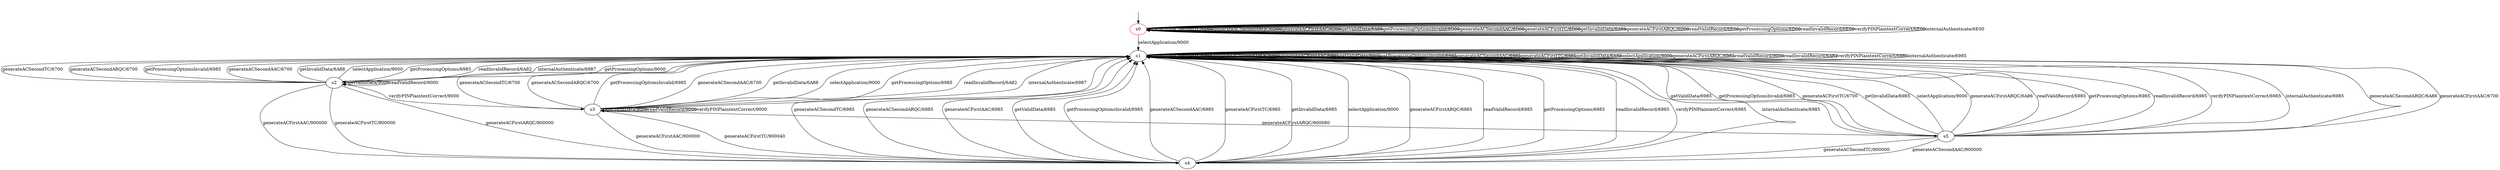 digraph G {
__start0 [label="" shape="none"];
__start0 -> s0;
s0 [color="red"]
s1
s2
s3
s4
s5
s0 [label="s0"];
s0 -> s0[label="generateACSecondTC/6D00"]
s0 -> s0[label="generateACSecondARQC/6D00"]
s0 -> s0[label="generateACFirstAAC/6D00"]
s0 -> s0[label="getValidData/6A88"]
s0 -> s0[label="getProcessingOptionsInvalid/6D00"]
s0 -> s0[label="generateACSecondAAC/6D00"]
s0 -> s0[label="generateACFirstTC/6D00"]
s0 -> s0[label="getInvalidData/6A88"]
s0 -> s1[label="selectApplication/9000"]
s0 -> s0[label="generateACFirstARQC/6D00"]
s0 -> s0[label="readValidRecord/6E00"]
s0 -> s0[label="getProcessingOptions/6D00"]
s0 -> s0[label="readInvalidRecord/6E00"]
s0 -> s0[label="verifyPINPlaintextCorrect/6E00"]
s0 -> s0[label="internalAuthenticate/6E00"]
s1 [label="s1"];
s1 -> s1[label="generateACSecondTC/6985"]
s1 -> s1[label="generateACSecondARQC/6985"]
s1 -> s1[label="generateACFirstAAC/6985"]
s1 -> s1[label="getValidData/9000"]
s1 -> s1[label="getProcessingOptionsInvalid/6985"]
s1 -> s1[label="generateACSecondAAC/6985"]
s1 -> s1[label="generateACFirstTC/6985"]
s1 -> s1[label="getInvalidData/6A88"]
s1 -> s1[label="selectApplication/9000"]
s1 -> s1[label="generateACFirstARQC/6985"]
s1 -> s1[label="readValidRecord/9000"]
s1 -> s2[label="getProcessingOptions/9000"]
s1 -> s1[label="readInvalidRecord/6A82"]
s1 -> s1[label="verifyPINPlaintextCorrect/6985"]
s1 -> s1[label="internalAuthenticate/6985"]
s2 [label="s2"];
s2 -> s1[label="generateACSecondTC/6700"]
s2 -> s1[label="generateACSecondARQC/6700"]
s2 -> s4[label="generateACFirstAAC/900000"]
s2 -> s2[label="getValidData/9000"]
s2 -> s1[label="getProcessingOptionsInvalid/6985"]
s2 -> s1[label="generateACSecondAAC/6700"]
s2 -> s4[label="generateACFirstTC/900000"]
s2 -> s1[label="getInvalidData/6A88"]
s2 -> s1[label="selectApplication/9000"]
s2 -> s4[label="generateACFirstARQC/900000"]
s2 -> s2[label="readValidRecord/9000"]
s2 -> s1[label="getProcessingOptions/6985"]
s2 -> s1[label="readInvalidRecord/6A82"]
s2 -> s3[label="verifyPINPlaintextCorrect/9000"]
s2 -> s1[label="internalAuthenticate/6987"]
s3 [label="s3"];
s3 -> s1[label="generateACSecondTC/6700"]
s3 -> s1[label="generateACSecondARQC/6700"]
s3 -> s4[label="generateACFirstAAC/900000"]
s3 -> s3[label="getValidData/9000"]
s3 -> s1[label="getProcessingOptionsInvalid/6985"]
s3 -> s1[label="generateACSecondAAC/6700"]
s3 -> s4[label="generateACFirstTC/900040"]
s3 -> s1[label="getInvalidData/6A88"]
s3 -> s1[label="selectApplication/9000"]
s3 -> s5[label="generateACFirstARQC/900080"]
s3 -> s3[label="readValidRecord/9000"]
s3 -> s1[label="getProcessingOptions/6985"]
s3 -> s1[label="readInvalidRecord/6A82"]
s3 -> s3[label="verifyPINPlaintextCorrect/9000"]
s3 -> s1[label="internalAuthenticate/6987"]
s4 [label="s4"];
s4 -> s1[label="generateACSecondTC/6985"]
s4 -> s1[label="generateACSecondARQC/6985"]
s4 -> s1[label="generateACFirstAAC/6985"]
s4 -> s1[label="getValidData/6985"]
s4 -> s1[label="getProcessingOptionsInvalid/6985"]
s4 -> s1[label="generateACSecondAAC/6985"]
s4 -> s1[label="generateACFirstTC/6985"]
s4 -> s1[label="getInvalidData/6985"]
s4 -> s1[label="selectApplication/9000"]
s4 -> s1[label="generateACFirstARQC/6985"]
s4 -> s1[label="readValidRecord/6985"]
s4 -> s1[label="getProcessingOptions/6985"]
s4 -> s1[label="readInvalidRecord/6985"]
s4 -> s1[label="verifyPINPlaintextCorrect/6985"]
s4 -> s1[label="internalAuthenticate/6985"]
s5 [label="s5"];
s5 -> s4[label="generateACSecondTC/900000"]
s5 -> s1[label="generateACSecondARQC/6A86"]
s5 -> s1[label="generateACFirstAAC/6700"]
s5 -> s1[label="getValidData/6985"]
s5 -> s1[label="getProcessingOptionsInvalid/6985"]
s5 -> s4[label="generateACSecondAAC/900000"]
s5 -> s1[label="generateACFirstTC/6700"]
s5 -> s1[label="getInvalidData/6985"]
s5 -> s1[label="selectApplication/9000"]
s5 -> s1[label="generateACFirstARQC/6A86"]
s5 -> s1[label="readValidRecord/6985"]
s5 -> s1[label="getProcessingOptions/6985"]
s5 -> s1[label="readInvalidRecord/6985"]
s5 -> s1[label="verifyPINPlaintextCorrect/6985"]
s5 -> s1[label="internalAuthenticate/6985"]
}
